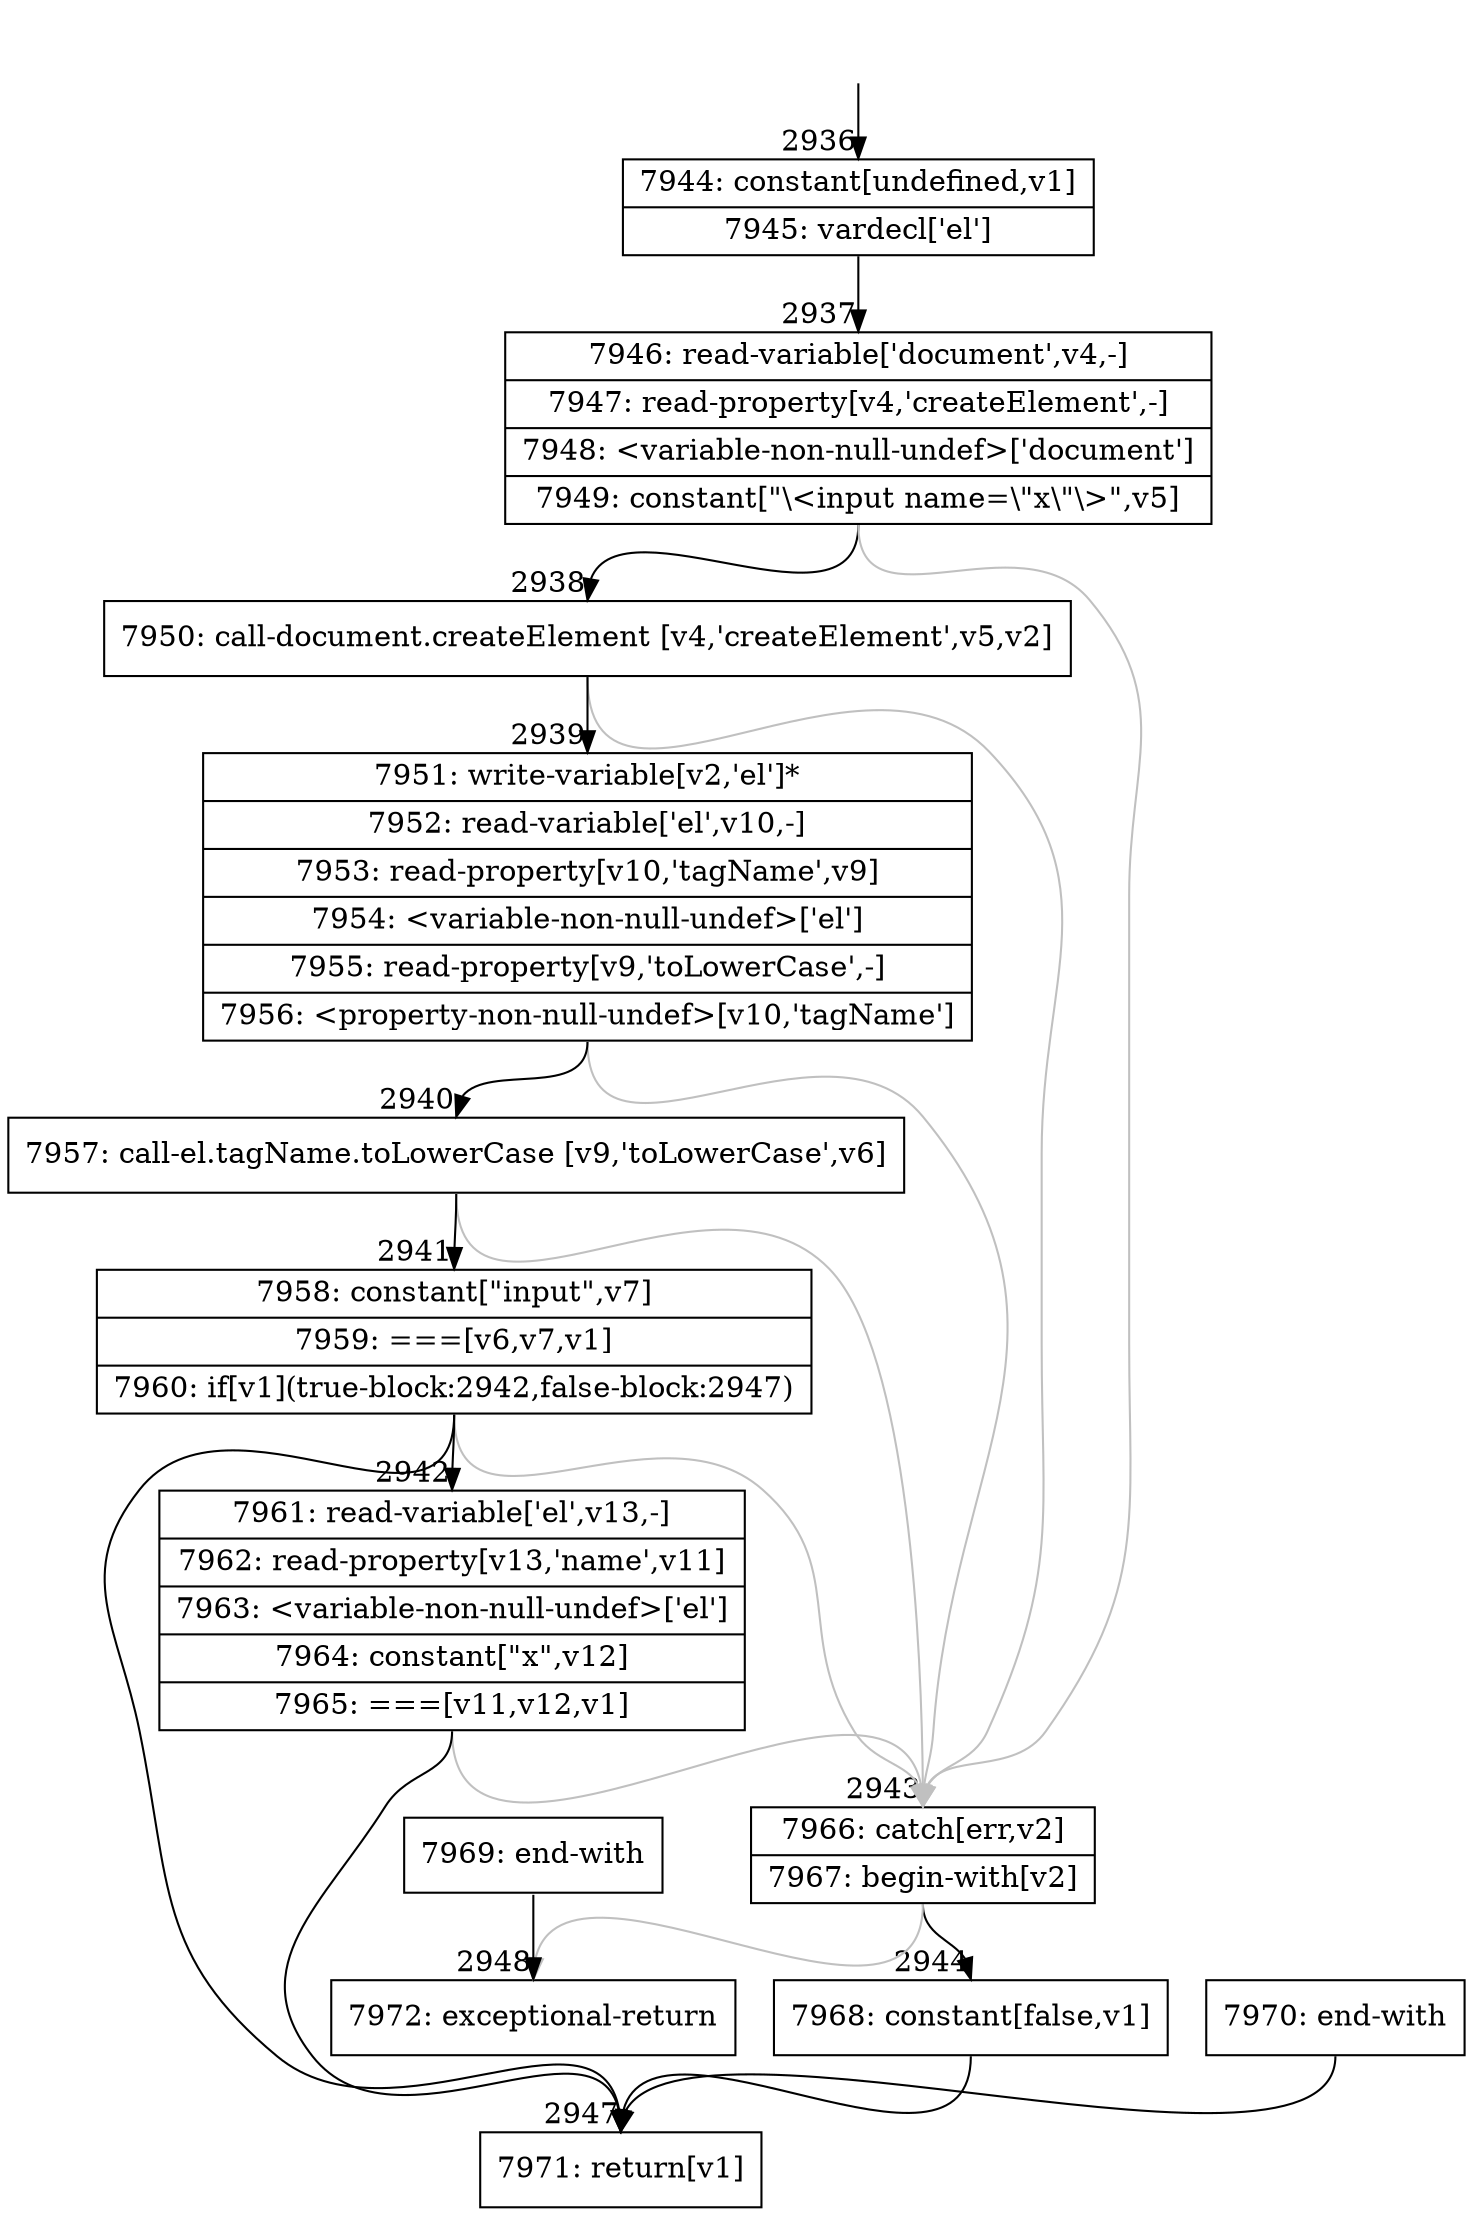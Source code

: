 digraph {
rankdir="TD"
BB_entry262[shape=none,label=""];
BB_entry262 -> BB2936 [tailport=s, headport=n, headlabel="    2936"]
BB2936 [shape=record label="{7944: constant[undefined,v1]|7945: vardecl['el']}" ] 
BB2936 -> BB2937 [tailport=s, headport=n, headlabel="      2937"]
BB2937 [shape=record label="{7946: read-variable['document',v4,-]|7947: read-property[v4,'createElement',-]|7948: \<variable-non-null-undef\>['document']|7949: constant[\"\\\<input name=\\\"x\\\"\\\>\",v5]}" ] 
BB2937 -> BB2938 [tailport=s, headport=n, headlabel="      2938"]
BB2937 -> BB2943 [tailport=s, headport=n, color=gray, headlabel="      2943"]
BB2938 [shape=record label="{7950: call-document.createElement [v4,'createElement',v5,v2]}" ] 
BB2938 -> BB2939 [tailport=s, headport=n, headlabel="      2939"]
BB2938 -> BB2943 [tailport=s, headport=n, color=gray]
BB2939 [shape=record label="{7951: write-variable[v2,'el']*|7952: read-variable['el',v10,-]|7953: read-property[v10,'tagName',v9]|7954: \<variable-non-null-undef\>['el']|7955: read-property[v9,'toLowerCase',-]|7956: \<property-non-null-undef\>[v10,'tagName']}" ] 
BB2939 -> BB2940 [tailport=s, headport=n, headlabel="      2940"]
BB2939 -> BB2943 [tailport=s, headport=n, color=gray]
BB2940 [shape=record label="{7957: call-el.tagName.toLowerCase [v9,'toLowerCase',v6]}" ] 
BB2940 -> BB2941 [tailport=s, headport=n, headlabel="      2941"]
BB2940 -> BB2943 [tailport=s, headport=n, color=gray]
BB2941 [shape=record label="{7958: constant[\"input\",v7]|7959: ===[v6,v7,v1]|7960: if[v1](true-block:2942,false-block:2947)}" ] 
BB2941 -> BB2947 [tailport=s, headport=n, headlabel="      2947"]
BB2941 -> BB2942 [tailport=s, headport=n, headlabel="      2942"]
BB2941 -> BB2943 [tailport=s, headport=n, color=gray]
BB2942 [shape=record label="{7961: read-variable['el',v13,-]|7962: read-property[v13,'name',v11]|7963: \<variable-non-null-undef\>['el']|7964: constant[\"x\",v12]|7965: ===[v11,v12,v1]}" ] 
BB2942 -> BB2947 [tailport=s, headport=n]
BB2942 -> BB2943 [tailport=s, headport=n, color=gray]
BB2943 [shape=record label="{7966: catch[err,v2]|7967: begin-with[v2]}" ] 
BB2943 -> BB2944 [tailport=s, headport=n, headlabel="      2944"]
BB2943 -> BB2948 [tailport=s, headport=n, color=gray, headlabel="      2948"]
BB2944 [shape=record label="{7968: constant[false,v1]}" ] 
BB2944 -> BB2947 [tailport=s, headport=n]
BB2945 [shape=record label="{7969: end-with}" ] 
BB2945 -> BB2948 [tailport=s, headport=n]
BB2946 [shape=record label="{7970: end-with}" ] 
BB2946 -> BB2947 [tailport=s, headport=n]
BB2947 [shape=record label="{7971: return[v1]}" ] 
BB2948 [shape=record label="{7972: exceptional-return}" ] 
//#$~ 2096
}
